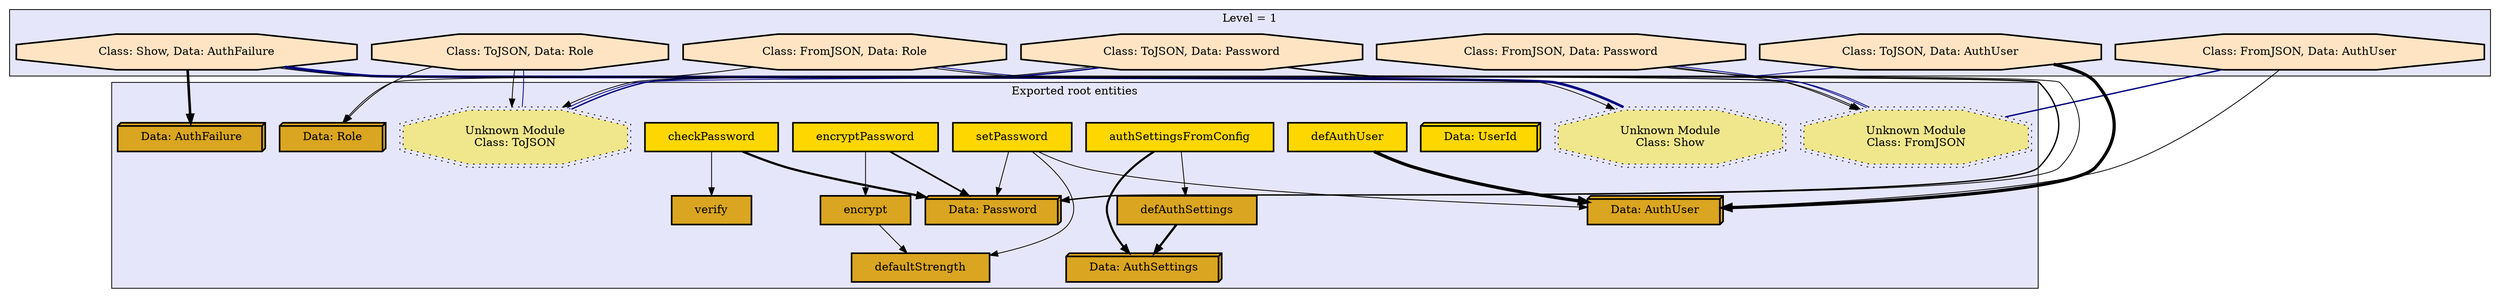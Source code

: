 digraph "Levels within Snap.Snaplet.Auth.Types" {
    node [margin="0.4,0.1"
         ,style=filled];
    subgraph cluster_0 {
        graph [label="Exported root entities"
              ,style=filled
              ,fillcolor=lavender];
        1 [label="Data: AuthFailure"
          ,shape=box3d
          ,fillcolor=goldenrod
          ,style="filled,bold"];
        2 [label="Data: AuthSettings"
          ,shape=box3d
          ,fillcolor=goldenrod
          ,style="filled,bold"];
        3 [label="Data: AuthUser"
          ,shape=box3d
          ,fillcolor=goldenrod
          ,style="filled,bold"];
        5 [label="Data: Password"
          ,shape=box3d
          ,fillcolor=goldenrod
          ,style="filled,bold"];
        12 [label="Data: Role"
           ,shape=box3d
           ,fillcolor=goldenrod
           ,style="filled,bold"];
        13 [label="Data: UserId"
           ,shape=box3d
           ,fillcolor=gold
           ,style="filled,bold"];
        21 [label=authSettingsFromConfig
           ,shape=box
           ,fillcolor=gold
           ,style="filled,bold"];
        22 [label=checkPassword
           ,shape=box
           ,fillcolor=gold
           ,style="filled,bold"];
        23 [label=defAuthSettings
           ,shape=box
           ,fillcolor=goldenrod
           ,style="filled,bold"];
        24 [label=defAuthUser
           ,shape=box
           ,fillcolor=gold
           ,style="filled,bold"];
        25 [label=defaultStrength
           ,shape=box
           ,fillcolor=goldenrod
           ,style="filled,bold"];
        26 [label=encrypt
           ,shape=box
           ,fillcolor=goldenrod
           ,style="filled,bold"];
        27 [label=encryptPassword
           ,shape=box
           ,fillcolor=gold
           ,style="filled,bold"];
        31 [label=setPassword
           ,shape=box
           ,fillcolor=gold
           ,style="filled,bold"];
        57 [label=verify
           ,shape=box
           ,fillcolor=goldenrod
           ,style="filled,bold"];
        58 [label="Unknown Module\nClass: FromJSON"
           ,shape=doubleoctagon
           ,fillcolor=khaki
           ,style="filled,dotted"];
        59 [label="Unknown Module\nClass: Show"
           ,shape=doubleoctagon
           ,fillcolor=khaki
           ,style="filled,dotted"];
        60 [label="Unknown Module\nClass: ToJSON"
           ,shape=doubleoctagon
           ,fillcolor=khaki
           ,style="filled,dotted"];
    }
    subgraph cluster_1 {
        graph [label="Level = 1"
              ,style=filled
              ,fillcolor=lavender];
        28 [label="Class: FromJSON, Data: AuthUser"
           ,shape=octagon
           ,fillcolor=bisque
           ,style="filled,bold"];
        29 [label="Class: FromJSON, Data: Password"
           ,shape=octagon
           ,fillcolor=bisque
           ,style="filled,bold"];
        30 [label="Class: FromJSON, Data: Role"
           ,shape=octagon
           ,fillcolor=bisque
           ,style="filled,bold"];
        32 [label="Class: Show, Data: AuthFailure"
           ,shape=octagon
           ,fillcolor=bisque
           ,style="filled,bold"];
        33 [label="Class: ToJSON, Data: AuthUser"
           ,shape=octagon
           ,fillcolor=bisque
           ,style="filled,bold"];
        34 [label="Class: ToJSON, Data: Password"
           ,shape=octagon
           ,fillcolor=bisque
           ,style="filled,bold"];
        35 [label="Class: ToJSON, Data: Role"
           ,shape=octagon
           ,fillcolor=bisque
           ,style="filled,bold"];
    }
    21 -> 2 [penwidth=2.6094379124341005
            ,color=black];
    21 -> 23 [penwidth=1
             ,color=black];
    22 -> 5 [penwidth=2.791759469228055
            ,color=black];
    22 -> 57 [penwidth=1
             ,color=black];
    23 -> 2 [penwidth=2.791759469228055
            ,color=black];
    24 -> 3 [penwidth=4.044522437723423
            ,color=black];
    26 -> 25 [penwidth=1
             ,color=black];
    27 -> 5 [penwidth=2.09861228866811
            ,color=black];
    27 -> 26 [penwidth=1
             ,color=black];
    28 -> 3 [penwidth=1
            ,color=black];
    29 -> 5 [penwidth=1
            ,color=black];
    29 -> 58 [penwidth=1
             ,color=black];
    30 -> 12 [penwidth=1
             ,color=black];
    30 -> 58 [penwidth=1
             ,color=black];
    31 -> 3 [penwidth=1
            ,color=black];
    31 -> 5 [penwidth=1
            ,color=black];
    31 -> 25 [penwidth=1
             ,color=black];
    32 -> 1 [penwidth=3.1972245773362196
            ,color=black];
    32 -> 59 [penwidth=1
             ,color=black];
    33 -> 3 [penwidth=3.995732273553991
            ,color=black];
    34 -> 5 [penwidth=1.6931471805599454
            ,color=black];
    34 -> 60 [penwidth=1
             ,color=black];
    35 -> 12 [penwidth=1
             ,color=black];
    35 -> 60 [penwidth=1
             ,color=black];
    58 -> 28 [penwidth=1.6931471805599454
             ,color=navy
             ,dir=none];
    58 -> 29 [penwidth=1
             ,color=navy
             ,dir=none];
    58 -> 30 [penwidth=1
             ,color=navy
             ,dir=none];
    59 -> 32 [penwidth=3.1972245773362196
             ,color=navy
             ,dir=none];
    60 -> 33 [penwidth=1
             ,color=navy
             ,dir=none];
    60 -> 34 [penwidth=1.6931471805599454
             ,color=navy
             ,dir=none];
    60 -> 35 [penwidth=1
             ,color=navy
             ,dir=none];
}
